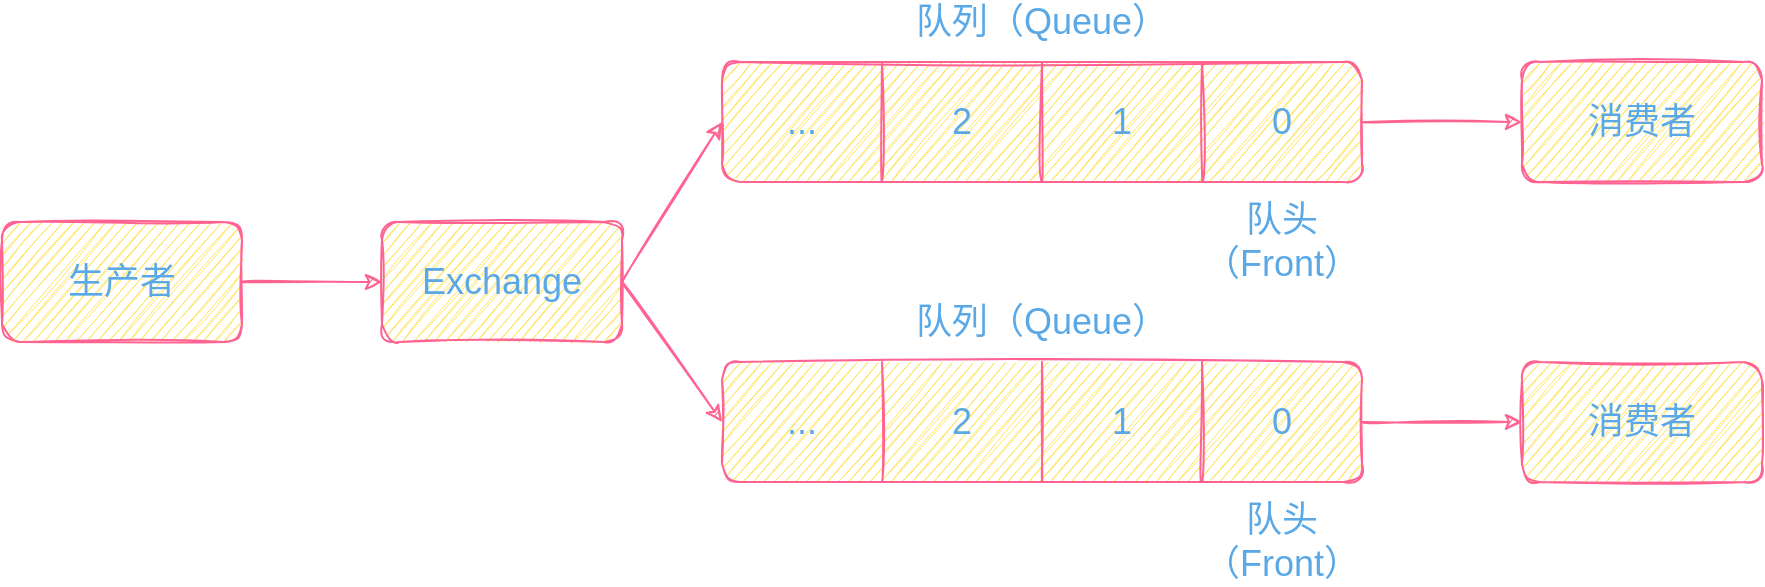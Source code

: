 <mxfile version="14.6.13" type="device"><diagram id="C5RBs43oDa-KdzZeNtuy" name="Page-1"><mxGraphModel dx="1086" dy="806" grid="1" gridSize="10" guides="1" tooltips="1" connect="1" arrows="1" fold="1" page="1" pageScale="1" pageWidth="827" pageHeight="1169" math="0" shadow="0"><root><mxCell id="WIyWlLk6GJQsqaUBKTNV-0"/><mxCell id="WIyWlLk6GJQsqaUBKTNV-1" parent="WIyWlLk6GJQsqaUBKTNV-0"/><mxCell id="fuV-pthEL9tflvHGKIk--10" value="" style="group;fontColor=#5AA9E6;sketch=1;rounded=1;fontSize=18;" vertex="1" connectable="0" parent="WIyWlLk6GJQsqaUBKTNV-1"><mxGeometry x="400" y="180" width="320" height="130" as="geometry"/></mxCell><mxCell id="fuV-pthEL9tflvHGKIk--0" value="" style="whiteSpace=wrap;html=1;fontSize=18;fillColor=#FFE45E;strokeColor=#FF6392;fontColor=#5AA9E6;sketch=1;rounded=1;" vertex="1" parent="fuV-pthEL9tflvHGKIk--10"><mxGeometry y="30" width="320" height="60" as="geometry"/></mxCell><mxCell id="fuV-pthEL9tflvHGKIk--1" value="队列（Queue）" style="text;html=1;strokeColor=none;fillColor=none;align=center;verticalAlign=middle;whiteSpace=wrap;fontSize=18;fontColor=#5AA9E6;sketch=1;rounded=1;" vertex="1" parent="fuV-pthEL9tflvHGKIk--10"><mxGeometry x="90" width="140" height="20" as="geometry"/></mxCell><mxCell id="fuV-pthEL9tflvHGKIk--2" value="队头（Front）" style="text;html=1;strokeColor=none;fillColor=none;align=center;verticalAlign=middle;whiteSpace=wrap;fontSize=18;fontColor=#5AA9E6;sketch=1;rounded=1;" vertex="1" parent="fuV-pthEL9tflvHGKIk--10"><mxGeometry x="240" y="110" width="80" height="20" as="geometry"/></mxCell><mxCell id="fuV-pthEL9tflvHGKIk--3" value="" style="endArrow=none;html=1;entryX=0.25;entryY=0;entryDx=0;entryDy=0;exitX=0.25;exitY=1;exitDx=0;exitDy=0;fontSize=18;strokeColor=#FF6392;fontColor=#5AA9E6;sketch=1;curved=1;" edge="1" parent="fuV-pthEL9tflvHGKIk--10" source="fuV-pthEL9tflvHGKIk--0" target="fuV-pthEL9tflvHGKIk--0"><mxGeometry width="50" height="50" relative="1" as="geometry"><mxPoint x="70" y="90" as="sourcePoint"/><mxPoint x="100" y="60" as="targetPoint"/></mxGeometry></mxCell><mxCell id="fuV-pthEL9tflvHGKIk--4" value="" style="endArrow=none;html=1;exitX=0.5;exitY=1;exitDx=0;exitDy=0;fontSize=18;strokeColor=#FF6392;fontColor=#5AA9E6;sketch=1;curved=1;" edge="1" parent="fuV-pthEL9tflvHGKIk--10" source="fuV-pthEL9tflvHGKIk--0"><mxGeometry width="50" height="50" relative="1" as="geometry"><mxPoint x="90" y="100" as="sourcePoint"/><mxPoint x="160" y="30" as="targetPoint"/></mxGeometry></mxCell><mxCell id="fuV-pthEL9tflvHGKIk--5" value="" style="endArrow=none;html=1;exitX=0.75;exitY=1;exitDx=0;exitDy=0;entryX=0.75;entryY=0;entryDx=0;entryDy=0;fontSize=18;strokeColor=#FF6392;fontColor=#5AA9E6;sketch=1;curved=1;" edge="1" parent="fuV-pthEL9tflvHGKIk--10" source="fuV-pthEL9tflvHGKIk--0" target="fuV-pthEL9tflvHGKIk--0"><mxGeometry width="50" height="50" relative="1" as="geometry"><mxPoint x="170" y="100" as="sourcePoint"/><mxPoint x="170" y="40" as="targetPoint"/></mxGeometry></mxCell><mxCell id="fuV-pthEL9tflvHGKIk--6" value="0" style="text;html=1;strokeColor=none;fillColor=none;align=center;verticalAlign=middle;whiteSpace=wrap;fontSize=18;fontColor=#5AA9E6;sketch=1;rounded=1;" vertex="1" parent="fuV-pthEL9tflvHGKIk--10"><mxGeometry x="260" y="50" width="40" height="20" as="geometry"/></mxCell><mxCell id="fuV-pthEL9tflvHGKIk--7" value="1" style="text;html=1;strokeColor=none;fillColor=none;align=center;verticalAlign=middle;whiteSpace=wrap;fontSize=18;fontColor=#5AA9E6;sketch=1;rounded=1;" vertex="1" parent="fuV-pthEL9tflvHGKIk--10"><mxGeometry x="180" y="50" width="40" height="20" as="geometry"/></mxCell><mxCell id="fuV-pthEL9tflvHGKIk--8" value="2" style="text;html=1;strokeColor=none;fillColor=none;align=center;verticalAlign=middle;whiteSpace=wrap;fontSize=18;fontColor=#5AA9E6;sketch=1;rounded=1;" vertex="1" parent="fuV-pthEL9tflvHGKIk--10"><mxGeometry x="100" y="50" width="40" height="20" as="geometry"/></mxCell><mxCell id="fuV-pthEL9tflvHGKIk--9" value="..." style="text;html=1;strokeColor=none;fillColor=none;align=center;verticalAlign=middle;whiteSpace=wrap;fontSize=18;fontColor=#5AA9E6;sketch=1;rounded=1;" vertex="1" parent="fuV-pthEL9tflvHGKIk--10"><mxGeometry x="20" y="50" width="40" height="20" as="geometry"/></mxCell><mxCell id="fuV-pthEL9tflvHGKIk--11" value="" style="group;fontColor=#5AA9E6;sketch=1;rounded=1;fontSize=18;" vertex="1" connectable="0" parent="WIyWlLk6GJQsqaUBKTNV-1"><mxGeometry x="400" y="330" width="320" height="130" as="geometry"/></mxCell><mxCell id="fuV-pthEL9tflvHGKIk--12" value="" style="whiteSpace=wrap;html=1;fontSize=18;fillColor=#FFE45E;strokeColor=#FF6392;fontColor=#5AA9E6;sketch=1;rounded=1;" vertex="1" parent="fuV-pthEL9tflvHGKIk--11"><mxGeometry y="30" width="320" height="60" as="geometry"/></mxCell><mxCell id="fuV-pthEL9tflvHGKIk--13" value="队列（Queue）" style="text;html=1;strokeColor=none;fillColor=none;align=center;verticalAlign=middle;whiteSpace=wrap;fontSize=18;fontColor=#5AA9E6;sketch=1;rounded=1;" vertex="1" parent="fuV-pthEL9tflvHGKIk--11"><mxGeometry x="90" width="140" height="20" as="geometry"/></mxCell><mxCell id="fuV-pthEL9tflvHGKIk--14" value="队头（Front）" style="text;html=1;strokeColor=none;fillColor=none;align=center;verticalAlign=middle;whiteSpace=wrap;fontSize=18;fontColor=#5AA9E6;sketch=1;rounded=1;" vertex="1" parent="fuV-pthEL9tflvHGKIk--11"><mxGeometry x="240" y="110" width="80" height="20" as="geometry"/></mxCell><mxCell id="fuV-pthEL9tflvHGKIk--15" value="" style="endArrow=none;html=1;entryX=0.25;entryY=0;entryDx=0;entryDy=0;exitX=0.25;exitY=1;exitDx=0;exitDy=0;fontSize=18;strokeColor=#FF6392;fontColor=#5AA9E6;sketch=1;curved=1;" edge="1" parent="fuV-pthEL9tflvHGKIk--11" source="fuV-pthEL9tflvHGKIk--12" target="fuV-pthEL9tflvHGKIk--12"><mxGeometry width="50" height="50" relative="1" as="geometry"><mxPoint x="70" y="90" as="sourcePoint"/><mxPoint x="100" y="60" as="targetPoint"/></mxGeometry></mxCell><mxCell id="fuV-pthEL9tflvHGKIk--16" value="" style="endArrow=none;html=1;exitX=0.5;exitY=1;exitDx=0;exitDy=0;fontSize=18;strokeColor=#FF6392;fontColor=#5AA9E6;sketch=1;curved=1;" edge="1" parent="fuV-pthEL9tflvHGKIk--11" source="fuV-pthEL9tflvHGKIk--12"><mxGeometry width="50" height="50" relative="1" as="geometry"><mxPoint x="90" y="100" as="sourcePoint"/><mxPoint x="160" y="30" as="targetPoint"/></mxGeometry></mxCell><mxCell id="fuV-pthEL9tflvHGKIk--17" value="" style="endArrow=none;html=1;exitX=0.75;exitY=1;exitDx=0;exitDy=0;entryX=0.75;entryY=0;entryDx=0;entryDy=0;fontSize=18;strokeColor=#FF6392;fontColor=#5AA9E6;sketch=1;curved=1;" edge="1" parent="fuV-pthEL9tflvHGKIk--11" source="fuV-pthEL9tflvHGKIk--12" target="fuV-pthEL9tflvHGKIk--12"><mxGeometry width="50" height="50" relative="1" as="geometry"><mxPoint x="170" y="100" as="sourcePoint"/><mxPoint x="170" y="40" as="targetPoint"/></mxGeometry></mxCell><mxCell id="fuV-pthEL9tflvHGKIk--18" value="0" style="text;html=1;strokeColor=none;fillColor=none;align=center;verticalAlign=middle;whiteSpace=wrap;fontSize=18;fontColor=#5AA9E6;sketch=1;rounded=1;" vertex="1" parent="fuV-pthEL9tflvHGKIk--11"><mxGeometry x="260" y="50" width="40" height="20" as="geometry"/></mxCell><mxCell id="fuV-pthEL9tflvHGKIk--19" value="1" style="text;html=1;strokeColor=none;fillColor=none;align=center;verticalAlign=middle;whiteSpace=wrap;fontSize=18;fontColor=#5AA9E6;sketch=1;rounded=1;" vertex="1" parent="fuV-pthEL9tflvHGKIk--11"><mxGeometry x="180" y="50" width="40" height="20" as="geometry"/></mxCell><mxCell id="fuV-pthEL9tflvHGKIk--20" value="2" style="text;html=1;strokeColor=none;fillColor=none;align=center;verticalAlign=middle;whiteSpace=wrap;fontSize=18;fontColor=#5AA9E6;sketch=1;rounded=1;" vertex="1" parent="fuV-pthEL9tflvHGKIk--11"><mxGeometry x="100" y="50" width="40" height="20" as="geometry"/></mxCell><mxCell id="fuV-pthEL9tflvHGKIk--21" value="..." style="text;html=1;strokeColor=none;fillColor=none;align=center;verticalAlign=middle;whiteSpace=wrap;fontSize=18;fontColor=#5AA9E6;sketch=1;rounded=1;" vertex="1" parent="fuV-pthEL9tflvHGKIk--11"><mxGeometry x="20" y="50" width="40" height="20" as="geometry"/></mxCell><mxCell id="fuV-pthEL9tflvHGKIk--25" style="orthogonalLoop=1;jettySize=auto;html=1;exitX=1;exitY=0.5;exitDx=0;exitDy=0;fontColor=#5AA9E6;strokeColor=#FF6392;fillColor=#FFE45E;sketch=1;curved=1;fontSize=18;" edge="1" parent="WIyWlLk6GJQsqaUBKTNV-1" source="fuV-pthEL9tflvHGKIk--22"><mxGeometry relative="1" as="geometry"><mxPoint x="400" y="240" as="targetPoint"/></mxGeometry></mxCell><mxCell id="fuV-pthEL9tflvHGKIk--26" style="orthogonalLoop=1;jettySize=auto;html=1;exitX=1;exitY=0.5;exitDx=0;exitDy=0;entryX=0;entryY=0.5;entryDx=0;entryDy=0;fontColor=#5AA9E6;strokeColor=#FF6392;fillColor=#FFE45E;sketch=1;curved=1;fontSize=18;" edge="1" parent="WIyWlLk6GJQsqaUBKTNV-1" source="fuV-pthEL9tflvHGKIk--22" target="fuV-pthEL9tflvHGKIk--12"><mxGeometry relative="1" as="geometry"/></mxCell><mxCell id="fuV-pthEL9tflvHGKIk--22" value="Exchange" style="whiteSpace=wrap;html=1;fontColor=#5AA9E6;strokeColor=#FF6392;fillColor=#FFE45E;sketch=1;rounded=1;fontSize=18;" vertex="1" parent="WIyWlLk6GJQsqaUBKTNV-1"><mxGeometry x="230" y="290" width="120" height="60" as="geometry"/></mxCell><mxCell id="fuV-pthEL9tflvHGKIk--24" value="" style="edgeStyle=orthogonalEdgeStyle;orthogonalLoop=1;jettySize=auto;html=1;fontColor=#5AA9E6;strokeColor=#FF6392;fillColor=#FFE45E;sketch=1;curved=1;fontSize=18;" edge="1" parent="WIyWlLk6GJQsqaUBKTNV-1" source="fuV-pthEL9tflvHGKIk--23" target="fuV-pthEL9tflvHGKIk--22"><mxGeometry relative="1" as="geometry"/></mxCell><mxCell id="fuV-pthEL9tflvHGKIk--23" value="生产者" style="whiteSpace=wrap;html=1;fontColor=#5AA9E6;strokeColor=#FF6392;fillColor=#FFE45E;sketch=1;rounded=1;fontSize=18;" vertex="1" parent="WIyWlLk6GJQsqaUBKTNV-1"><mxGeometry x="40" y="290" width="120" height="60" as="geometry"/></mxCell><mxCell id="fuV-pthEL9tflvHGKIk--27" value="消费者" style="whiteSpace=wrap;html=1;fontColor=#5AA9E6;strokeColor=#FF6392;fillColor=#FFE45E;sketch=1;rounded=1;fontSize=18;" vertex="1" parent="WIyWlLk6GJQsqaUBKTNV-1"><mxGeometry x="800" y="210" width="120" height="60" as="geometry"/></mxCell><mxCell id="fuV-pthEL9tflvHGKIk--28" value="消费者" style="whiteSpace=wrap;html=1;fontColor=#5AA9E6;strokeColor=#FF6392;fillColor=#FFE45E;sketch=1;rounded=1;fontSize=18;" vertex="1" parent="WIyWlLk6GJQsqaUBKTNV-1"><mxGeometry x="800" y="360" width="120" height="60" as="geometry"/></mxCell><mxCell id="fuV-pthEL9tflvHGKIk--29" style="edgeStyle=none;orthogonalLoop=1;jettySize=auto;html=1;exitX=1;exitY=0.5;exitDx=0;exitDy=0;entryX=0;entryY=0.5;entryDx=0;entryDy=0;fontColor=#5AA9E6;strokeColor=#FF6392;fillColor=#FFE45E;sketch=1;curved=1;fontSize=18;" edge="1" parent="WIyWlLk6GJQsqaUBKTNV-1" source="fuV-pthEL9tflvHGKIk--0" target="fuV-pthEL9tflvHGKIk--27"><mxGeometry relative="1" as="geometry"/></mxCell><mxCell id="fuV-pthEL9tflvHGKIk--30" style="edgeStyle=none;orthogonalLoop=1;jettySize=auto;html=1;exitX=1;exitY=0.5;exitDx=0;exitDy=0;fontColor=#5AA9E6;strokeColor=#FF6392;fillColor=#FFE45E;sketch=1;curved=1;fontSize=18;" edge="1" parent="WIyWlLk6GJQsqaUBKTNV-1" source="fuV-pthEL9tflvHGKIk--12" target="fuV-pthEL9tflvHGKIk--28"><mxGeometry relative="1" as="geometry"/></mxCell></root></mxGraphModel></diagram></mxfile>